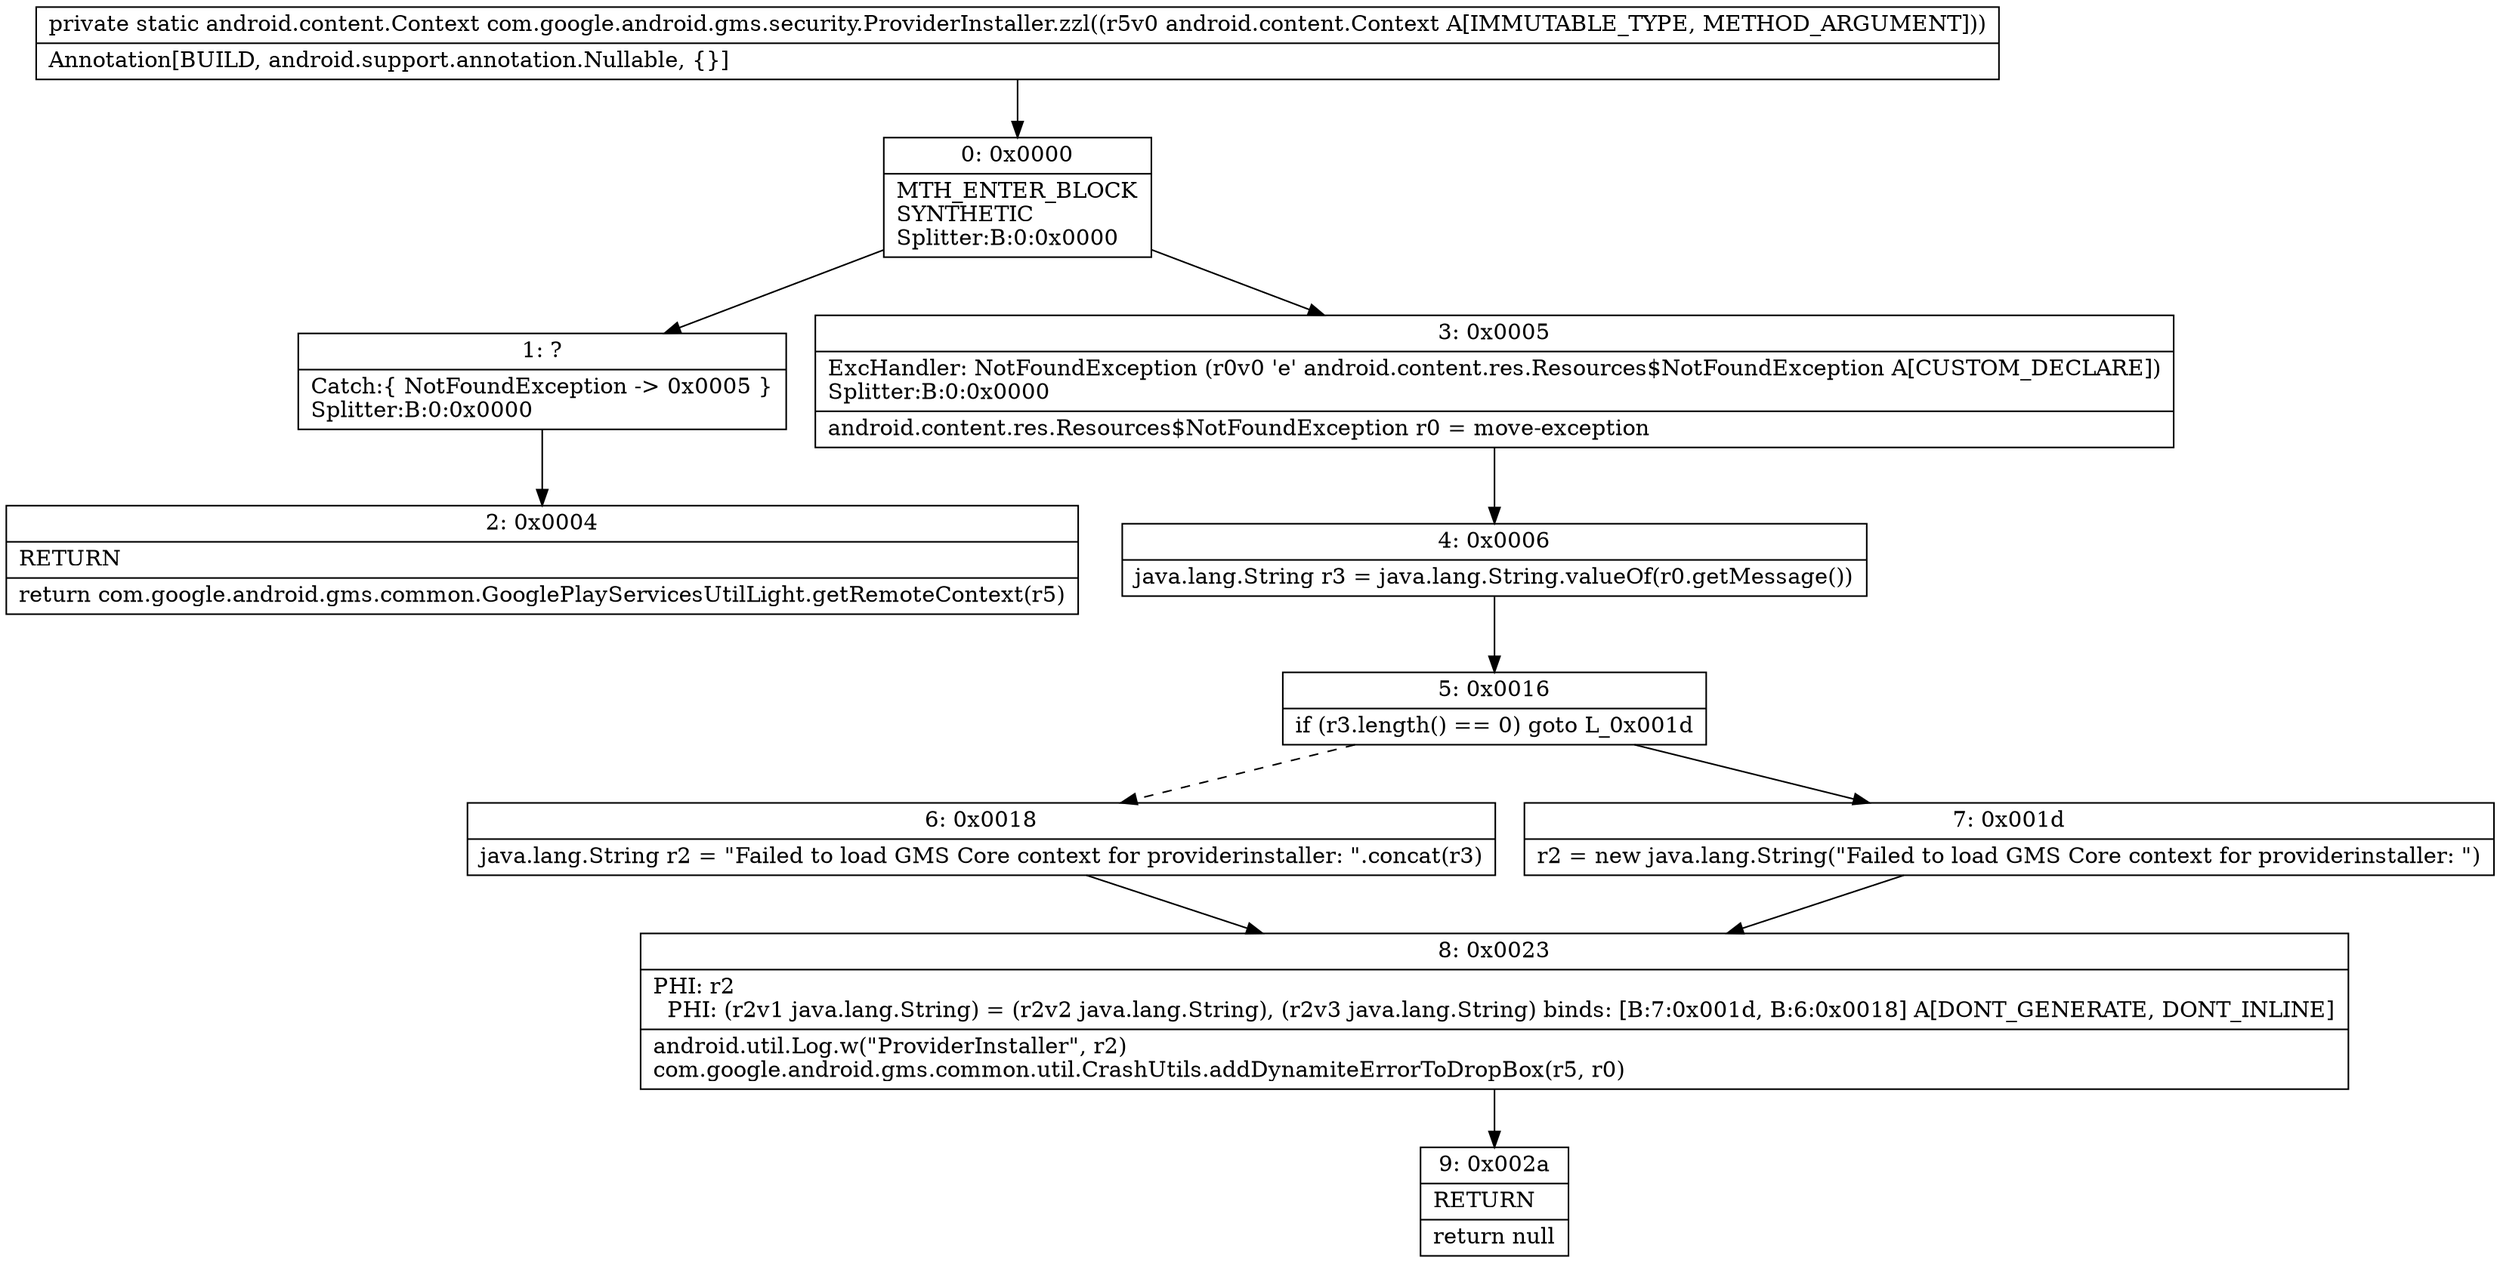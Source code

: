 digraph "CFG forcom.google.android.gms.security.ProviderInstaller.zzl(Landroid\/content\/Context;)Landroid\/content\/Context;" {
Node_0 [shape=record,label="{0\:\ 0x0000|MTH_ENTER_BLOCK\lSYNTHETIC\lSplitter:B:0:0x0000\l}"];
Node_1 [shape=record,label="{1\:\ ?|Catch:\{ NotFoundException \-\> 0x0005 \}\lSplitter:B:0:0x0000\l}"];
Node_2 [shape=record,label="{2\:\ 0x0004|RETURN\l|return com.google.android.gms.common.GooglePlayServicesUtilLight.getRemoteContext(r5)\l}"];
Node_3 [shape=record,label="{3\:\ 0x0005|ExcHandler: NotFoundException (r0v0 'e' android.content.res.Resources$NotFoundException A[CUSTOM_DECLARE])\lSplitter:B:0:0x0000\l|android.content.res.Resources$NotFoundException r0 = move\-exception\l}"];
Node_4 [shape=record,label="{4\:\ 0x0006|java.lang.String r3 = java.lang.String.valueOf(r0.getMessage())\l}"];
Node_5 [shape=record,label="{5\:\ 0x0016|if (r3.length() == 0) goto L_0x001d\l}"];
Node_6 [shape=record,label="{6\:\ 0x0018|java.lang.String r2 = \"Failed to load GMS Core context for providerinstaller: \".concat(r3)\l}"];
Node_7 [shape=record,label="{7\:\ 0x001d|r2 = new java.lang.String(\"Failed to load GMS Core context for providerinstaller: \")\l}"];
Node_8 [shape=record,label="{8\:\ 0x0023|PHI: r2 \l  PHI: (r2v1 java.lang.String) = (r2v2 java.lang.String), (r2v3 java.lang.String) binds: [B:7:0x001d, B:6:0x0018] A[DONT_GENERATE, DONT_INLINE]\l|android.util.Log.w(\"ProviderInstaller\", r2)\lcom.google.android.gms.common.util.CrashUtils.addDynamiteErrorToDropBox(r5, r0)\l}"];
Node_9 [shape=record,label="{9\:\ 0x002a|RETURN\l|return null\l}"];
MethodNode[shape=record,label="{private static android.content.Context com.google.android.gms.security.ProviderInstaller.zzl((r5v0 android.content.Context A[IMMUTABLE_TYPE, METHOD_ARGUMENT]))  | Annotation[BUILD, android.support.annotation.Nullable, \{\}]\l}"];
MethodNode -> Node_0;
Node_0 -> Node_1;
Node_0 -> Node_3;
Node_1 -> Node_2;
Node_3 -> Node_4;
Node_4 -> Node_5;
Node_5 -> Node_6[style=dashed];
Node_5 -> Node_7;
Node_6 -> Node_8;
Node_7 -> Node_8;
Node_8 -> Node_9;
}

